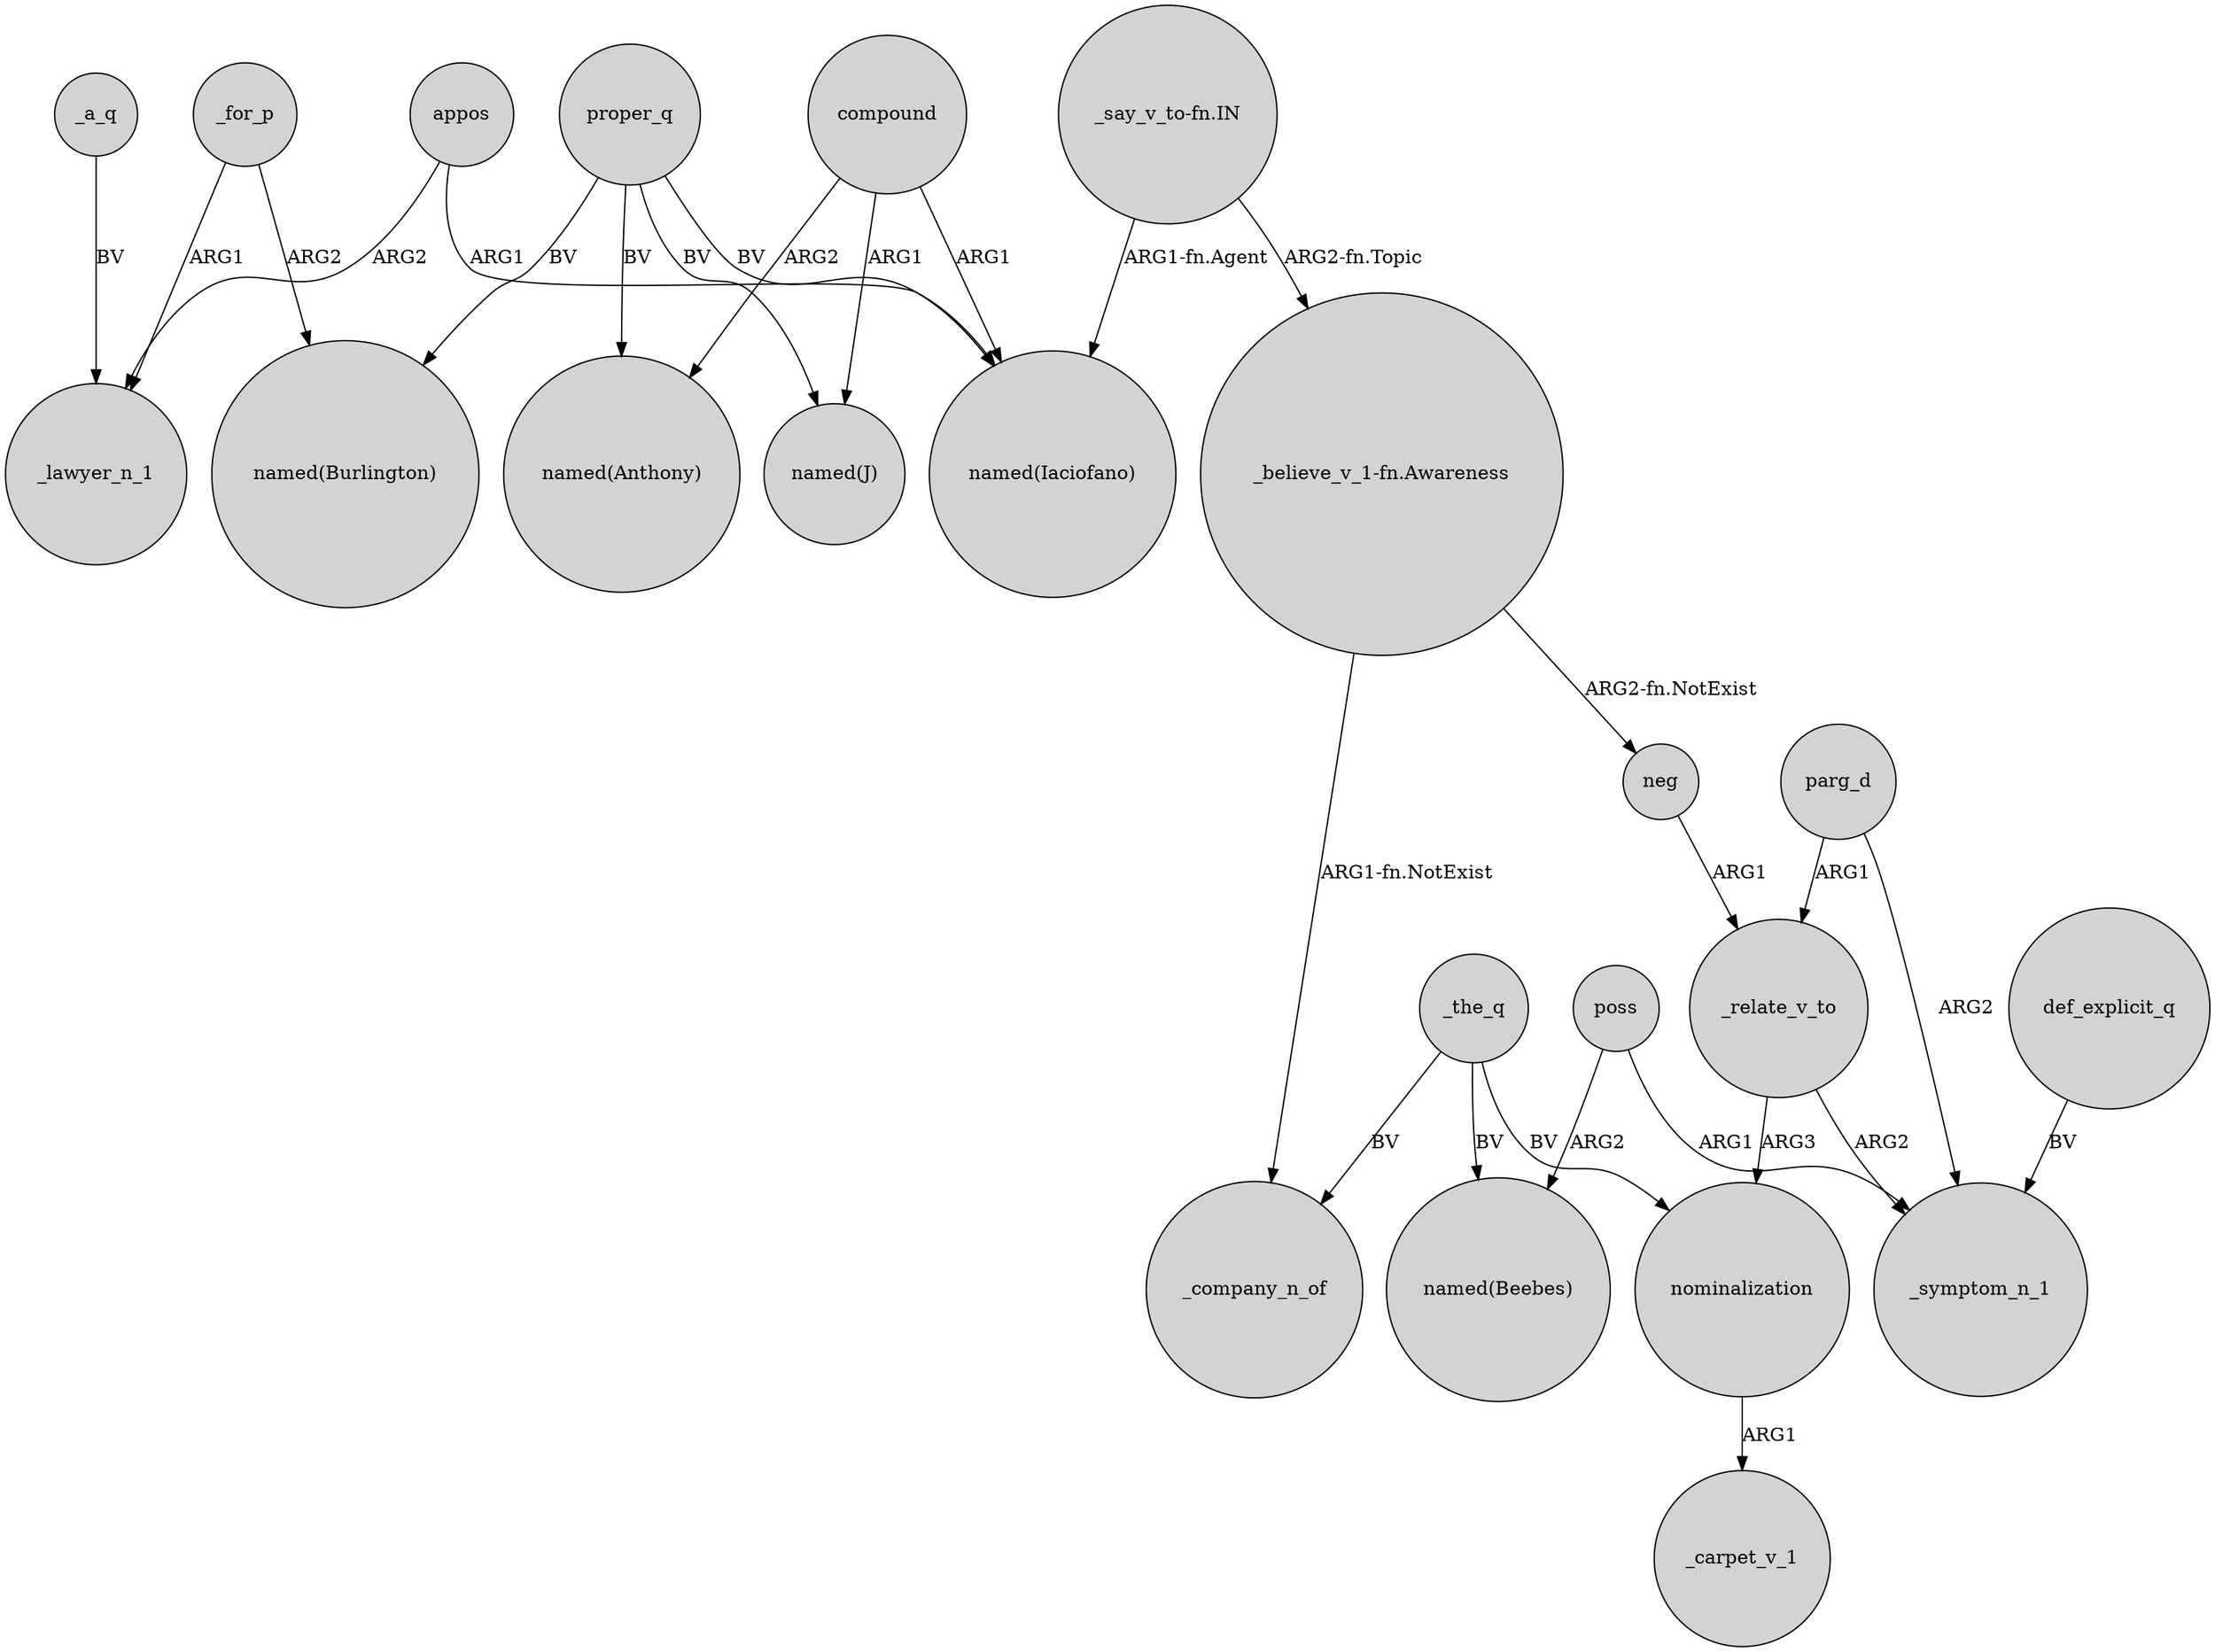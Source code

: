 digraph {
	node [shape=circle style=filled]
	_a_q -> _lawyer_n_1 [label=BV]
	compound -> "named(Iaciofano)" [label=ARG1]
	parg_d -> _relate_v_to [label=ARG1]
	parg_d -> _symptom_n_1 [label=ARG2]
	"_believe_v_1-fn.Awareness" -> _company_n_of [label="ARG1-fn.NotExist"]
	proper_q -> "named(J)" [label=BV]
	nominalization -> _carpet_v_1 [label=ARG1]
	"_believe_v_1-fn.Awareness" -> neg [label="ARG2-fn.NotExist"]
	appos -> _lawyer_n_1 [label=ARG2]
	proper_q -> "named(Iaciofano)" [label=BV]
	poss -> _symptom_n_1 [label=ARG1]
	proper_q -> "named(Anthony)" [label=BV]
	_the_q -> _company_n_of [label=BV]
	poss -> "named(Beebes)" [label=ARG2]
	"_say_v_to-fn.IN" -> "named(Iaciofano)" [label="ARG1-fn.Agent"]
	_relate_v_to -> nominalization [label=ARG3]
	compound -> "named(Anthony)" [label=ARG2]
	_the_q -> "named(Beebes)" [label=BV]
	proper_q -> "named(Burlington)" [label=BV]
	"_say_v_to-fn.IN" -> "_believe_v_1-fn.Awareness" [label="ARG2-fn.Topic"]
	neg -> _relate_v_to [label=ARG1]
	_relate_v_to -> _symptom_n_1 [label=ARG2]
	_for_p -> _lawyer_n_1 [label=ARG1]
	_for_p -> "named(Burlington)" [label=ARG2]
	appos -> "named(Iaciofano)" [label=ARG1]
	_the_q -> nominalization [label=BV]
	compound -> "named(J)" [label=ARG1]
	def_explicit_q -> _symptom_n_1 [label=BV]
}
